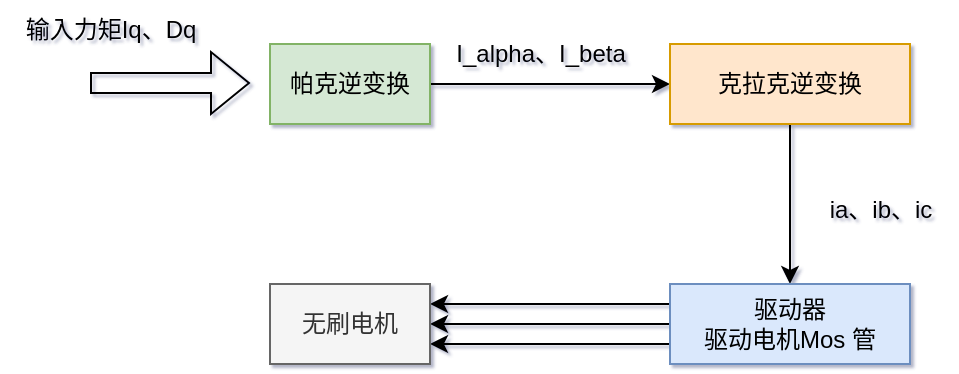 <mxfile version="24.7.17" pages="2">
  <diagram name="基本过程" id="tdFcZoLiTHiKnwLBQd2-">
    <mxGraphModel dx="954" dy="558" grid="0" gridSize="10" guides="1" tooltips="1" connect="1" arrows="1" fold="1" page="1" pageScale="1" pageWidth="1169" pageHeight="827" math="0" shadow="1">
      <root>
        <mxCell id="0" />
        <mxCell id="1" parent="0" />
        <mxCell id="gl2tzgoZ4D9olNSp2-vS-5" style="edgeStyle=orthogonalEdgeStyle;rounded=0;orthogonalLoop=1;jettySize=auto;html=1;exitX=1;exitY=0.5;exitDx=0;exitDy=0;entryX=0;entryY=0.5;entryDx=0;entryDy=0;" parent="1" source="gl2tzgoZ4D9olNSp2-vS-1" target="gl2tzgoZ4D9olNSp2-vS-2" edge="1">
          <mxGeometry relative="1" as="geometry" />
        </mxCell>
        <mxCell id="gl2tzgoZ4D9olNSp2-vS-1" value="帕克逆变换" style="rounded=0;whiteSpace=wrap;html=1;fillColor=#d5e8d4;strokeColor=#82b366;" parent="1" vertex="1">
          <mxGeometry x="280" y="120" width="80" height="40" as="geometry" />
        </mxCell>
        <mxCell id="gl2tzgoZ4D9olNSp2-vS-6" style="edgeStyle=orthogonalEdgeStyle;rounded=0;orthogonalLoop=1;jettySize=auto;html=1;exitX=0.5;exitY=1;exitDx=0;exitDy=0;entryX=0.5;entryY=0;entryDx=0;entryDy=0;" parent="1" source="gl2tzgoZ4D9olNSp2-vS-2" target="gl2tzgoZ4D9olNSp2-vS-3" edge="1">
          <mxGeometry relative="1" as="geometry" />
        </mxCell>
        <mxCell id="gl2tzgoZ4D9olNSp2-vS-2" value="克拉克逆变换" style="rounded=0;whiteSpace=wrap;html=1;fillColor=#ffe6cc;strokeColor=#d79b00;" parent="1" vertex="1">
          <mxGeometry x="480" y="120" width="120" height="40" as="geometry" />
        </mxCell>
        <mxCell id="gl2tzgoZ4D9olNSp2-vS-7" style="edgeStyle=orthogonalEdgeStyle;rounded=0;orthogonalLoop=1;jettySize=auto;html=1;exitX=0;exitY=0.25;exitDx=0;exitDy=0;entryX=1;entryY=0.25;entryDx=0;entryDy=0;" parent="1" source="gl2tzgoZ4D9olNSp2-vS-3" target="gl2tzgoZ4D9olNSp2-vS-4" edge="1">
          <mxGeometry relative="1" as="geometry" />
        </mxCell>
        <mxCell id="gl2tzgoZ4D9olNSp2-vS-8" style="edgeStyle=orthogonalEdgeStyle;rounded=0;orthogonalLoop=1;jettySize=auto;html=1;exitX=0;exitY=0.5;exitDx=0;exitDy=0;entryX=1;entryY=0.5;entryDx=0;entryDy=0;" parent="1" source="gl2tzgoZ4D9olNSp2-vS-3" target="gl2tzgoZ4D9olNSp2-vS-4" edge="1">
          <mxGeometry relative="1" as="geometry" />
        </mxCell>
        <mxCell id="gl2tzgoZ4D9olNSp2-vS-9" style="edgeStyle=orthogonalEdgeStyle;rounded=0;orthogonalLoop=1;jettySize=auto;html=1;exitX=0;exitY=0.75;exitDx=0;exitDy=0;entryX=1;entryY=0.75;entryDx=0;entryDy=0;" parent="1" source="gl2tzgoZ4D9olNSp2-vS-3" target="gl2tzgoZ4D9olNSp2-vS-4" edge="1">
          <mxGeometry relative="1" as="geometry" />
        </mxCell>
        <mxCell id="gl2tzgoZ4D9olNSp2-vS-3" value="驱动器&lt;div&gt;驱动电机Mos 管&lt;/div&gt;" style="rounded=0;whiteSpace=wrap;html=1;fillColor=#dae8fc;strokeColor=#6c8ebf;" parent="1" vertex="1">
          <mxGeometry x="480" y="240" width="120" height="40" as="geometry" />
        </mxCell>
        <mxCell id="gl2tzgoZ4D9olNSp2-vS-4" value="无刷电机" style="rounded=0;whiteSpace=wrap;html=1;fillColor=#f5f5f5;strokeColor=#666666;fontColor=#333333;" parent="1" vertex="1">
          <mxGeometry x="280" y="240" width="80" height="40" as="geometry" />
        </mxCell>
        <mxCell id="gl2tzgoZ4D9olNSp2-vS-10" value="ia、ib、ic" style="text;html=1;align=center;verticalAlign=middle;resizable=0;points=[];autosize=1;strokeColor=none;fillColor=none;" parent="1" vertex="1">
          <mxGeometry x="550" y="188" width="70" height="30" as="geometry" />
        </mxCell>
        <mxCell id="gl2tzgoZ4D9olNSp2-vS-11" value="" style="shape=flexArrow;endArrow=classic;html=1;rounded=0;" parent="1" edge="1">
          <mxGeometry width="50" height="50" relative="1" as="geometry">
            <mxPoint x="190" y="139.5" as="sourcePoint" />
            <mxPoint x="270" y="139.5" as="targetPoint" />
          </mxGeometry>
        </mxCell>
        <mxCell id="gl2tzgoZ4D9olNSp2-vS-12" value="输入力矩Iq、Dq" style="text;html=1;align=center;verticalAlign=middle;resizable=0;points=[];autosize=1;strokeColor=none;fillColor=none;" parent="1" vertex="1">
          <mxGeometry x="145" y="98" width="110" height="30" as="geometry" />
        </mxCell>
        <mxCell id="gl2tzgoZ4D9olNSp2-vS-13" value="I_alpha、I_beta" style="text;html=1;align=center;verticalAlign=middle;resizable=0;points=[];autosize=1;strokeColor=none;fillColor=none;" parent="1" vertex="1">
          <mxGeometry x="360" y="110" width="110" height="30" as="geometry" />
        </mxCell>
      </root>
    </mxGraphModel>
  </diagram>
  <diagram id="UukGHzSQUZkF2vn_z2VT" name="clark 变化">
    <mxGraphModel dx="954" dy="558" grid="1" gridSize="10" guides="1" tooltips="1" connect="1" arrows="1" fold="1" page="1" pageScale="1" pageWidth="1169" pageHeight="827" math="0" shadow="0">
      <root>
        <mxCell id="0" />
        <mxCell id="1" parent="0" />
        <mxCell id="Q7S7jCc66dG7YDmBWEx8-35" value="" style="endArrow=block;html=1;rounded=0;strokeWidth=2;endFill=1;startArrow=none;startFill=0;fillColor=#f8cecc;strokeColor=#b85450;" edge="1" parent="1">
          <mxGeometry width="50" height="50" relative="1" as="geometry">
            <mxPoint x="200" y="552" as="sourcePoint" />
            <mxPoint x="350" y="552" as="targetPoint" />
          </mxGeometry>
        </mxCell>
        <mxCell id="Q7S7jCc66dG7YDmBWEx8-17" value="" style="endArrow=block;html=1;rounded=0;strokeWidth=2;endFill=1;startArrow=none;startFill=0;" edge="1" parent="1">
          <mxGeometry width="50" height="50" relative="1" as="geometry">
            <mxPoint x="476" y="250" as="sourcePoint" />
            <mxPoint x="426" y="340" as="targetPoint" />
          </mxGeometry>
        </mxCell>
        <mxCell id="Q7S7jCc66dG7YDmBWEx8-16" value="" style="endArrow=block;html=1;rounded=0;strokeWidth=2;endFill=1;startArrow=none;startFill=0;" edge="1" parent="1">
          <mxGeometry width="50" height="50" relative="1" as="geometry">
            <mxPoint x="481" y="242" as="sourcePoint" />
            <mxPoint x="631" y="242" as="targetPoint" />
          </mxGeometry>
        </mxCell>
        <mxCell id="Q7S7jCc66dG7YDmBWEx8-13" value="" style="endArrow=block;html=1;rounded=0;strokeWidth=2;startArrow=none;startFill=0;endFill=1;" edge="1" parent="1">
          <mxGeometry width="50" height="50" relative="1" as="geometry">
            <mxPoint x="476" y="233" as="sourcePoint" />
            <mxPoint x="403" y="93" as="targetPoint" />
          </mxGeometry>
        </mxCell>
        <mxCell id="DkCm-MTQuog_AWC0i_iV-1" value="" style="group;rotation=90;" vertex="1" connectable="0" parent="1">
          <mxGeometry x="80" y="150" width="215.923" height="190" as="geometry" />
        </mxCell>
        <mxCell id="DkCm-MTQuog_AWC0i_iV-2" value="" style="group;rotation=90;" vertex="1" connectable="0" parent="DkCm-MTQuog_AWC0i_iV-1">
          <mxGeometry width="215.923" height="190" as="geometry" />
        </mxCell>
        <mxCell id="DkCm-MTQuog_AWC0i_iV-3" value="" style="pointerEvents=1;verticalLabelPosition=bottom;shadow=0;dashed=0;align=center;html=1;verticalAlign=top;shape=mxgraph.electrical.inductors.inductor_5;rotation=60;fillColor=#ffe6cc;strokeColor=#d79b00;" vertex="1" parent="DkCm-MTQuog_AWC0i_iV-2">
          <mxGeometry x="-5" y="36" width="120" height="14" as="geometry" />
        </mxCell>
        <mxCell id="DkCm-MTQuog_AWC0i_iV-4" value="" style="pointerEvents=1;verticalLabelPosition=bottom;shadow=0;dashed=0;align=center;html=1;verticalAlign=top;shape=mxgraph.electrical.inductors.inductor_5;rotation=0;fillColor=#ffe6cc;strokeColor=#d79b00;" vertex="1" parent="DkCm-MTQuog_AWC0i_iV-2">
          <mxGeometry x="83" y="86" width="120" height="14" as="geometry" />
        </mxCell>
        <mxCell id="DkCm-MTQuog_AWC0i_iV-5" value="" style="pointerEvents=1;verticalLabelPosition=bottom;shadow=0;dashed=0;align=center;html=1;verticalAlign=top;shape=mxgraph.electrical.inductors.inductor_5;rotation=120;fillColor=#ffe6cc;strokeColor=#d79b00;" vertex="1" parent="DkCm-MTQuog_AWC0i_iV-2">
          <mxGeometry x="-5" y="141" width="120" height="14" as="geometry" />
        </mxCell>
        <mxCell id="DkCm-MTQuog_AWC0i_iV-6" value="A" style="text;html=1;align=center;verticalAlign=middle;resizable=0;points=[];autosize=1;strokeColor=none;fillColor=none;rotation=90;" vertex="1" parent="DkCm-MTQuog_AWC0i_iV-2">
          <mxGeometry x="173" y="97" width="30" height="30" as="geometry" />
        </mxCell>
        <mxCell id="DkCm-MTQuog_AWC0i_iV-7" value="B" style="text;html=1;align=center;verticalAlign=middle;resizable=0;points=[];autosize=1;strokeColor=none;fillColor=none;rotation=90;" vertex="1" parent="DkCm-MTQuog_AWC0i_iV-2">
          <mxGeometry x="13" y="167" width="30" height="30" as="geometry" />
        </mxCell>
        <mxCell id="DkCm-MTQuog_AWC0i_iV-8" value="C" style="text;html=1;align=center;verticalAlign=middle;resizable=0;points=[];autosize=1;strokeColor=none;fillColor=none;rotation=90;" vertex="1" parent="DkCm-MTQuog_AWC0i_iV-2">
          <mxGeometry x="13" y="-3" width="30" height="30" as="geometry" />
        </mxCell>
        <mxCell id="Q7S7jCc66dG7YDmBWEx8-1" value="" style="endArrow=block;html=1;rounded=0;strokeWidth=2;endFill=1;startArrow=none;startFill=0;fillColor=#dae8fc;strokeColor=#6c8ebf;" edge="1" parent="1">
          <mxGeometry width="50" height="50" relative="1" as="geometry">
            <mxPoint x="480" y="242" as="sourcePoint" />
            <mxPoint x="600" y="242" as="targetPoint" />
          </mxGeometry>
        </mxCell>
        <mxCell id="Q7S7jCc66dG7YDmBWEx8-2" value="" style="endArrow=block;html=1;rounded=0;strokeWidth=2;endFill=1;startArrow=none;startFill=0;fillColor=#dae8fc;strokeColor=#6c8ebf;" edge="1" parent="1">
          <mxGeometry width="50" height="50" relative="1" as="geometry">
            <mxPoint x="480" y="242" as="sourcePoint" />
            <mxPoint x="460" y="280" as="targetPoint" />
          </mxGeometry>
        </mxCell>
        <mxCell id="Q7S7jCc66dG7YDmBWEx8-3" value="" style="endArrow=block;html=1;rounded=0;strokeWidth=2;startArrow=none;startFill=0;endFill=1;fillColor=#dae8fc;strokeColor=#6c8ebf;" edge="1" parent="1">
          <mxGeometry width="50" height="50" relative="1" as="geometry">
            <mxPoint x="480" y="242" as="sourcePoint" />
            <mxPoint x="440" y="162" as="targetPoint" />
          </mxGeometry>
        </mxCell>
        <mxCell id="Q7S7jCc66dG7YDmBWEx8-4" value="A" style="text;html=1;align=center;verticalAlign=middle;resizable=0;points=[];autosize=1;strokeColor=none;fillColor=none;rotation=90;" vertex="1" parent="1">
          <mxGeometry x="640" y="220" width="30" height="30" as="geometry" />
        </mxCell>
        <mxCell id="Q7S7jCc66dG7YDmBWEx8-5" value="B" style="text;html=1;align=center;verticalAlign=middle;resizable=0;points=[];autosize=1;strokeColor=none;fillColor=none;rotation=90;" vertex="1" parent="1">
          <mxGeometry x="436" y="312" width="30" height="30" as="geometry" />
        </mxCell>
        <mxCell id="Q7S7jCc66dG7YDmBWEx8-10" value="C" style="text;html=1;align=center;verticalAlign=middle;resizable=0;points=[];autosize=1;strokeColor=none;fillColor=none;rotation=90;" vertex="1" parent="1">
          <mxGeometry x="410" y="80" width="30" height="30" as="geometry" />
        </mxCell>
        <mxCell id="Q7S7jCc66dG7YDmBWEx8-19" value="ic" style="text;html=1;align=center;verticalAlign=middle;resizable=0;points=[];autosize=1;strokeColor=none;fillColor=none;" vertex="1" parent="1">
          <mxGeometry x="456" y="161" width="27" height="26" as="geometry" />
        </mxCell>
        <mxCell id="Q7S7jCc66dG7YDmBWEx8-20" value="ia" style="text;html=1;align=center;verticalAlign=middle;resizable=0;points=[];autosize=1;strokeColor=none;fillColor=none;" vertex="1" parent="1">
          <mxGeometry x="546" y="220" width="27" height="26" as="geometry" />
        </mxCell>
        <mxCell id="Q7S7jCc66dG7YDmBWEx8-21" value="ic" style="text;html=1;align=center;verticalAlign=middle;resizable=0;points=[];autosize=1;strokeColor=none;fillColor=none;" vertex="1" parent="1">
          <mxGeometry x="469" y="256" width="27" height="26" as="geometry" />
        </mxCell>
        <mxCell id="Q7S7jCc66dG7YDmBWEx8-22" value="" style="shape=flexArrow;endArrow=classic;html=1;rounded=0;" edge="1" parent="1">
          <mxGeometry width="50" height="50" relative="1" as="geometry">
            <mxPoint x="338" y="246" as="sourcePoint" />
            <mxPoint x="414" y="244" as="targetPoint" />
          </mxGeometry>
        </mxCell>
        <mxCell id="Q7S7jCc66dG7YDmBWEx8-23" value="" style="endArrow=block;html=1;rounded=0;strokeWidth=2;endFill=1;startArrow=none;startFill=0;" edge="1" parent="1">
          <mxGeometry width="50" height="50" relative="1" as="geometry">
            <mxPoint x="153" y="560" as="sourcePoint" />
            <mxPoint x="103" y="650" as="targetPoint" />
          </mxGeometry>
        </mxCell>
        <mxCell id="Q7S7jCc66dG7YDmBWEx8-24" value="" style="endArrow=block;html=1;rounded=0;strokeWidth=2;endFill=1;startArrow=none;startFill=0;" edge="1" parent="1">
          <mxGeometry width="50" height="50" relative="1" as="geometry">
            <mxPoint x="158" y="552" as="sourcePoint" />
            <mxPoint x="308" y="552" as="targetPoint" />
          </mxGeometry>
        </mxCell>
        <mxCell id="Q7S7jCc66dG7YDmBWEx8-25" value="" style="endArrow=block;html=1;rounded=0;strokeWidth=2;startArrow=none;startFill=0;endFill=1;" edge="1" parent="1">
          <mxGeometry width="50" height="50" relative="1" as="geometry">
            <mxPoint x="153" y="543" as="sourcePoint" />
            <mxPoint x="80" y="403" as="targetPoint" />
          </mxGeometry>
        </mxCell>
        <mxCell id="Q7S7jCc66dG7YDmBWEx8-26" value="" style="endArrow=block;html=1;rounded=0;strokeWidth=2;endFill=1;startArrow=none;startFill=0;fillColor=#dae8fc;strokeColor=#6c8ebf;" edge="1" parent="1">
          <mxGeometry width="50" height="50" relative="1" as="geometry">
            <mxPoint x="157" y="552" as="sourcePoint" />
            <mxPoint x="277" y="552" as="targetPoint" />
          </mxGeometry>
        </mxCell>
        <mxCell id="Q7S7jCc66dG7YDmBWEx8-27" value="" style="endArrow=block;html=1;rounded=0;strokeWidth=2;endFill=1;startArrow=none;startFill=0;fillColor=#dae8fc;strokeColor=#6c8ebf;" edge="1" parent="1">
          <mxGeometry width="50" height="50" relative="1" as="geometry">
            <mxPoint x="157" y="552" as="sourcePoint" />
            <mxPoint x="137" y="590" as="targetPoint" />
          </mxGeometry>
        </mxCell>
        <mxCell id="Q7S7jCc66dG7YDmBWEx8-28" value="" style="endArrow=block;html=1;rounded=0;strokeWidth=2;startArrow=none;startFill=0;endFill=1;fillColor=#dae8fc;strokeColor=#6c8ebf;" edge="1" parent="1">
          <mxGeometry width="50" height="50" relative="1" as="geometry">
            <mxPoint x="157" y="552" as="sourcePoint" />
            <mxPoint x="117" y="472" as="targetPoint" />
          </mxGeometry>
        </mxCell>
        <mxCell id="Q7S7jCc66dG7YDmBWEx8-29" value="A" style="text;html=1;align=center;verticalAlign=middle;resizable=0;points=[];autosize=1;strokeColor=none;fillColor=none;rotation=90;" vertex="1" parent="1">
          <mxGeometry x="265.92" y="556" width="30" height="30" as="geometry" />
        </mxCell>
        <mxCell id="Q7S7jCc66dG7YDmBWEx8-30" value="B" style="text;html=1;align=center;verticalAlign=middle;resizable=0;points=[];autosize=1;strokeColor=none;fillColor=none;rotation=90;" vertex="1" parent="1">
          <mxGeometry x="113" y="622" width="30" height="30" as="geometry" />
        </mxCell>
        <mxCell id="Q7S7jCc66dG7YDmBWEx8-31" value="C" style="text;html=1;align=center;verticalAlign=middle;resizable=0;points=[];autosize=1;strokeColor=none;fillColor=none;rotation=90;" vertex="1" parent="1">
          <mxGeometry x="87" y="390" width="30" height="30" as="geometry" />
        </mxCell>
        <mxCell id="Q7S7jCc66dG7YDmBWEx8-32" value="ic" style="text;html=1;align=center;verticalAlign=middle;resizable=0;points=[];autosize=1;strokeColor=none;fillColor=none;" vertex="1" parent="1">
          <mxGeometry x="133" y="471" width="27" height="26" as="geometry" />
        </mxCell>
        <mxCell id="Q7S7jCc66dG7YDmBWEx8-33" value="ia" style="text;html=1;align=center;verticalAlign=middle;resizable=0;points=[];autosize=1;strokeColor=none;fillColor=none;" vertex="1" parent="1">
          <mxGeometry x="223" y="530" width="27" height="26" as="geometry" />
        </mxCell>
        <mxCell id="Q7S7jCc66dG7YDmBWEx8-34" value="ic" style="text;html=1;align=center;verticalAlign=middle;resizable=0;points=[];autosize=1;strokeColor=none;fillColor=none;" vertex="1" parent="1">
          <mxGeometry x="86" y="560" width="27" height="26" as="geometry" />
        </mxCell>
        <mxCell id="Q7S7jCc66dG7YDmBWEx8-36" value="I_alpha" style="text;html=1;align=center;verticalAlign=middle;resizable=0;points=[];autosize=1;strokeColor=none;fillColor=none;" vertex="1" parent="1">
          <mxGeometry x="340" y="530" width="60" height="30" as="geometry" />
        </mxCell>
        <mxCell id="Q7S7jCc66dG7YDmBWEx8-37" value="" style="endArrow=block;html=1;rounded=0;strokeWidth=2;endFill=1;startArrow=none;startFill=0;fillColor=#f8cecc;strokeColor=#b85450;entryX=-0.067;entryY=0.083;entryDx=0;entryDy=0;entryPerimeter=0;" edge="1" parent="1" target="Q7S7jCc66dG7YDmBWEx8-38">
          <mxGeometry width="50" height="50" relative="1" as="geometry">
            <mxPoint x="159" y="550" as="sourcePoint" />
            <mxPoint x="160" y="360" as="targetPoint" />
          </mxGeometry>
        </mxCell>
        <mxCell id="Q7S7jCc66dG7YDmBWEx8-38" value="I_beta" style="text;html=1;align=center;verticalAlign=middle;resizable=0;points=[];autosize=1;strokeColor=none;fillColor=none;" vertex="1" parent="1">
          <mxGeometry x="163" y="384" width="60" height="30" as="geometry" />
        </mxCell>
        <mxCell id="Q7S7jCc66dG7YDmBWEx8-40" value="" style="endArrow=none;dashed=1;html=1;rounded=0;" edge="1" parent="1">
          <mxGeometry width="50" height="50" relative="1" as="geometry">
            <mxPoint x="117" y="480" as="sourcePoint" />
            <mxPoint x="160" y="480" as="targetPoint" />
          </mxGeometry>
        </mxCell>
        <mxCell id="Q7S7jCc66dG7YDmBWEx8-41" value="" style="endArrow=none;dashed=1;html=1;rounded=0;" edge="1" parent="1">
          <mxGeometry width="50" height="50" relative="1" as="geometry">
            <mxPoint x="143" y="586" as="sourcePoint" />
            <mxPoint x="160" y="586" as="targetPoint" />
          </mxGeometry>
        </mxCell>
        <mxCell id="Q7S7jCc66dG7YDmBWEx8-42" value="" style="endArrow=none;dashed=1;html=1;rounded=0;" edge="1" parent="1">
          <mxGeometry width="50" height="50" relative="1" as="geometry">
            <mxPoint x="160" y="542" as="sourcePoint" />
            <mxPoint x="160" y="590" as="targetPoint" />
          </mxGeometry>
        </mxCell>
        <mxCell id="Q7S7jCc66dG7YDmBWEx8-44" value="" style="endArrow=none;html=1;rounded=0;edgeStyle=orthogonalEdgeStyle;curved=1;endFill=0;" edge="1" parent="1">
          <mxGeometry width="50" height="50" relative="1" as="geometry">
            <mxPoint x="160" y="523" as="sourcePoint" />
            <mxPoint x="146.5" y="530" as="targetPoint" />
          </mxGeometry>
        </mxCell>
        <mxCell id="Q7S7jCc66dG7YDmBWEx8-45" value="30°" style="text;html=1;align=center;verticalAlign=middle;resizable=0;points=[];autosize=1;strokeColor=none;fillColor=none;" vertex="1" parent="1">
          <mxGeometry x="126.5" y="490" width="40" height="30" as="geometry" />
        </mxCell>
        <mxCell id="Q7S7jCc66dG7YDmBWEx8-47" value="i_beta" style="text;html=1;align=center;verticalAlign=middle;resizable=0;points=[];autosize=1;strokeColor=none;fillColor=none;" vertex="1" parent="1">
          <mxGeometry x="150" y="458" width="60" height="30" as="geometry" />
        </mxCell>
        <mxCell id="Q7S7jCc66dG7YDmBWEx8-48" value="i_alpha" style="text;html=1;align=center;verticalAlign=middle;resizable=0;points=[];autosize=1;strokeColor=none;fillColor=none;" vertex="1" parent="1">
          <mxGeometry x="170" y="548" width="60" height="30" as="geometry" />
        </mxCell>
      </root>
    </mxGraphModel>
  </diagram>
</mxfile>
